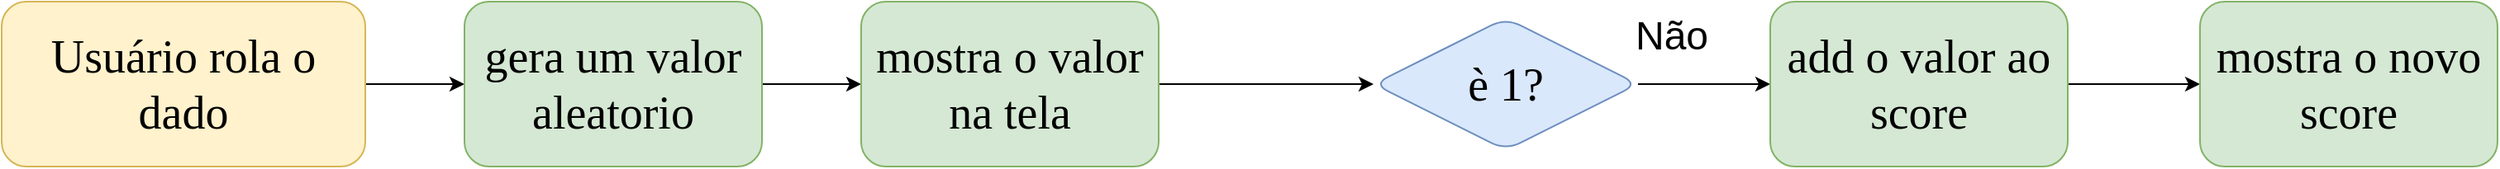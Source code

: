 <mxfile version="21.1.4" type="github">
  <diagram name="Página-1" id="kLLfpwYvuvGkneWplXUD">
    <mxGraphModel dx="1985" dy="1010" grid="1" gridSize="10" guides="1" tooltips="1" connect="1" arrows="1" fold="1" page="1" pageScale="1" pageWidth="1600" pageHeight="900" math="0" shadow="0">
      <root>
        <mxCell id="0" />
        <mxCell id="1" parent="0" />
        <mxCell id="Tp3x3xsuuLPvGS7GtfCE-5" value="" style="edgeStyle=orthogonalEdgeStyle;rounded=0;orthogonalLoop=1;jettySize=auto;html=1;" edge="1" parent="1" source="Tp3x3xsuuLPvGS7GtfCE-1" target="Tp3x3xsuuLPvGS7GtfCE-4">
          <mxGeometry relative="1" as="geometry" />
        </mxCell>
        <mxCell id="Tp3x3xsuuLPvGS7GtfCE-1" value="Usuário rola o&lt;br&gt;dado" style="rounded=1;html=1;fillColor=#fff2cc;strokeColor=#d6b656;fontColor=#000000;fontSize=28;whiteSpace=wrap;fontStyle=0;fontFamily=Tahoma;" vertex="1" parent="1">
          <mxGeometry x="40" y="70" width="220" height="100" as="geometry" />
        </mxCell>
        <mxCell id="Tp3x3xsuuLPvGS7GtfCE-7" value="" style="edgeStyle=orthogonalEdgeStyle;rounded=0;orthogonalLoop=1;jettySize=auto;html=1;" edge="1" parent="1" source="Tp3x3xsuuLPvGS7GtfCE-4">
          <mxGeometry relative="1" as="geometry">
            <mxPoint x="560" y="120" as="targetPoint" />
          </mxGeometry>
        </mxCell>
        <mxCell id="Tp3x3xsuuLPvGS7GtfCE-4" value="&lt;font color=&quot;#000000&quot;&gt;gera um valor aleatorio&lt;br&gt;&lt;/font&gt;" style="whiteSpace=wrap;html=1;fontSize=28;fillColor=#d5e8d4;strokeColor=#82b366;rounded=1;fontStyle=0;fontFamily=Tahoma;" vertex="1" parent="1">
          <mxGeometry x="320" y="70" width="180" height="100" as="geometry" />
        </mxCell>
        <mxCell id="Tp3x3xsuuLPvGS7GtfCE-10" value="" style="edgeStyle=orthogonalEdgeStyle;rounded=0;orthogonalLoop=1;jettySize=auto;html=1;" edge="1" parent="1" source="Tp3x3xsuuLPvGS7GtfCE-8" target="Tp3x3xsuuLPvGS7GtfCE-9">
          <mxGeometry relative="1" as="geometry" />
        </mxCell>
        <mxCell id="Tp3x3xsuuLPvGS7GtfCE-8" value="&lt;font color=&quot;#000000&quot;&gt;mostra o valor na tela&lt;br&gt;&lt;/font&gt;" style="whiteSpace=wrap;html=1;fontSize=28;fillColor=#d5e8d4;strokeColor=#82b366;rounded=1;fontStyle=0;fontFamily=Tahoma;" vertex="1" parent="1">
          <mxGeometry x="560" y="70" width="180" height="100" as="geometry" />
        </mxCell>
        <mxCell id="Tp3x3xsuuLPvGS7GtfCE-12" value="&lt;div&gt;&lt;font style=&quot;font-size: 24px;&quot;&gt;Não&lt;/font&gt;&lt;/div&gt;&lt;div&gt;&lt;font style=&quot;font-size: 24px;&quot;&gt;&lt;br&gt;&lt;/font&gt;&lt;/div&gt;&lt;div&gt;&lt;font style=&quot;font-size: 24px;&quot;&gt;&lt;br&gt;&lt;/font&gt;&lt;/div&gt;" style="edgeStyle=orthogonalEdgeStyle;rounded=0;orthogonalLoop=1;jettySize=auto;html=1;labelBackgroundColor=none;" edge="1" parent="1" source="Tp3x3xsuuLPvGS7GtfCE-9" target="Tp3x3xsuuLPvGS7GtfCE-11">
          <mxGeometry x="-0.5" relative="1" as="geometry">
            <mxPoint as="offset" />
          </mxGeometry>
        </mxCell>
        <mxCell id="Tp3x3xsuuLPvGS7GtfCE-9" value="&lt;font color=&quot;#000000&quot;&gt;è 1?&lt;br&gt;&lt;/font&gt;" style="rhombus;whiteSpace=wrap;html=1;fontSize=28;fillColor=#dae8fc;strokeColor=#6c8ebf;rounded=1;fontStyle=0;fontFamily=Tahoma;" vertex="1" parent="1">
          <mxGeometry x="870" y="80" width="160" height="80" as="geometry" />
        </mxCell>
        <mxCell id="Tp3x3xsuuLPvGS7GtfCE-14" value="" style="edgeStyle=orthogonalEdgeStyle;rounded=0;orthogonalLoop=1;jettySize=auto;html=1;" edge="1" parent="1" source="Tp3x3xsuuLPvGS7GtfCE-11" target="Tp3x3xsuuLPvGS7GtfCE-13">
          <mxGeometry relative="1" as="geometry" />
        </mxCell>
        <mxCell id="Tp3x3xsuuLPvGS7GtfCE-11" value="&lt;font color=&quot;#000000&quot;&gt;add o valor ao score&lt;br&gt;&lt;/font&gt;" style="whiteSpace=wrap;html=1;fontSize=28;fillColor=#d5e8d4;strokeColor=#82b366;rounded=1;fontStyle=0;fontFamily=Tahoma;" vertex="1" parent="1">
          <mxGeometry x="1110" y="70" width="180" height="100" as="geometry" />
        </mxCell>
        <mxCell id="Tp3x3xsuuLPvGS7GtfCE-13" value="&lt;font color=&quot;#000000&quot;&gt;mostra o novo score&lt;br&gt;&lt;/font&gt;" style="whiteSpace=wrap;html=1;fontSize=28;fillColor=#d5e8d4;strokeColor=#82b366;rounded=1;fontStyle=0;fontFamily=Tahoma;" vertex="1" parent="1">
          <mxGeometry x="1370" y="70" width="180" height="100" as="geometry" />
        </mxCell>
      </root>
    </mxGraphModel>
  </diagram>
</mxfile>
